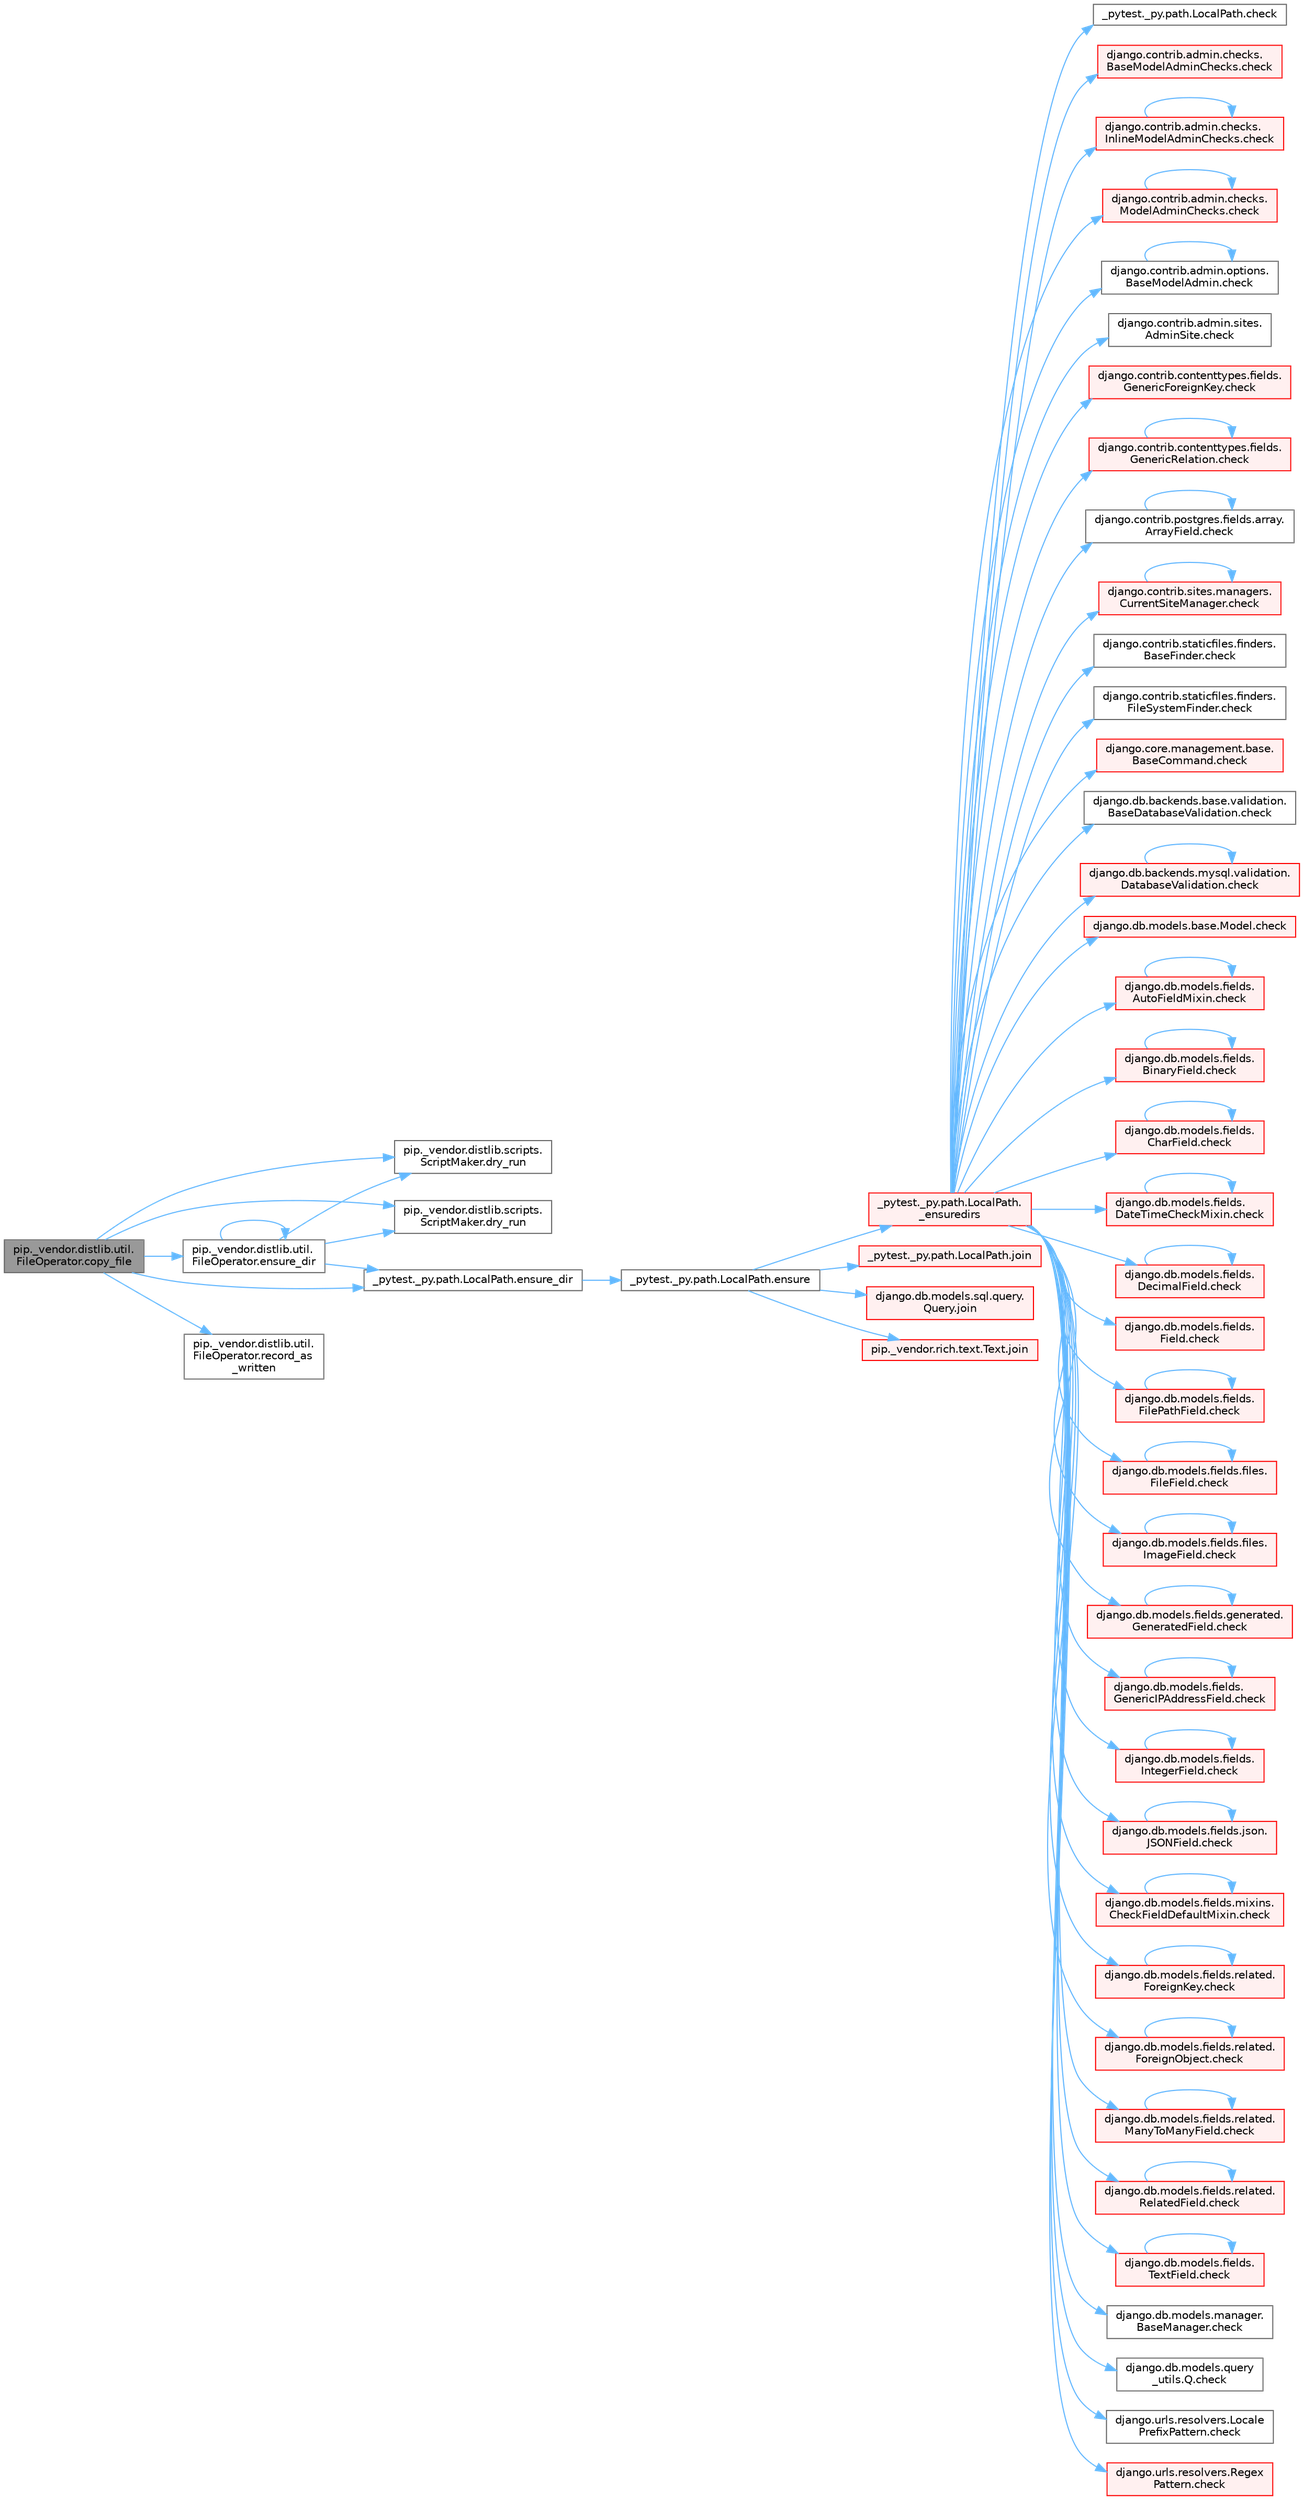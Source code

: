 digraph "pip._vendor.distlib.util.FileOperator.copy_file"
{
 // LATEX_PDF_SIZE
  bgcolor="transparent";
  edge [fontname=Helvetica,fontsize=10,labelfontname=Helvetica,labelfontsize=10];
  node [fontname=Helvetica,fontsize=10,shape=box,height=0.2,width=0.4];
  rankdir="LR";
  Node1 [id="Node000001",label="pip._vendor.distlib.util.\lFileOperator.copy_file",height=0.2,width=0.4,color="gray40", fillcolor="grey60", style="filled", fontcolor="black",tooltip=" "];
  Node1 -> Node2 [id="edge1_Node000001_Node000002",color="steelblue1",style="solid",tooltip=" "];
  Node2 [id="Node000002",label="pip._vendor.distlib.scripts.\lScriptMaker.dry_run",height=0.2,width=0.4,color="grey40", fillcolor="white", style="filled",URL="$classpip_1_1__vendor_1_1distlib_1_1scripts_1_1_script_maker.html#acd0b75b087e518fe8bca3b64ea083c92",tooltip=" "];
  Node1 -> Node3 [id="edge2_Node000001_Node000003",color="steelblue1",style="solid",tooltip=" "];
  Node3 [id="Node000003",label="pip._vendor.distlib.scripts.\lScriptMaker.dry_run",height=0.2,width=0.4,color="grey40", fillcolor="white", style="filled",URL="$classpip_1_1__vendor_1_1distlib_1_1scripts_1_1_script_maker.html#aa6b275f3771cc190673279c4bf52d220",tooltip=" "];
  Node1 -> Node4 [id="edge3_Node000001_Node000004",color="steelblue1",style="solid",tooltip=" "];
  Node4 [id="Node000004",label="_pytest._py.path.LocalPath.ensure_dir",height=0.2,width=0.4,color="grey40", fillcolor="white", style="filled",URL="$class__pytest_1_1__py_1_1path_1_1_local_path.html#a46346ae9e4a2afb342367c4071edfb97",tooltip=" "];
  Node4 -> Node5 [id="edge4_Node000004_Node000005",color="steelblue1",style="solid",tooltip=" "];
  Node5 [id="Node000005",label="_pytest._py.path.LocalPath.ensure",height=0.2,width=0.4,color="grey40", fillcolor="white", style="filled",URL="$class__pytest_1_1__py_1_1path_1_1_local_path.html#a7495d45777169316de67c7e19218622d",tooltip=" "];
  Node5 -> Node6 [id="edge5_Node000005_Node000006",color="steelblue1",style="solid",tooltip=" "];
  Node6 [id="Node000006",label="_pytest._py.path.LocalPath.\l_ensuredirs",height=0.2,width=0.4,color="red", fillcolor="#FFF0F0", style="filled",URL="$class__pytest_1_1__py_1_1path_1_1_local_path.html#a0fa56f7616aa9008fbda709b5bd46302",tooltip=" "];
  Node6 -> Node7 [id="edge6_Node000006_Node000007",color="steelblue1",style="solid",tooltip=" "];
  Node7 [id="Node000007",label="_pytest._py.path.LocalPath.check",height=0.2,width=0.4,color="grey40", fillcolor="white", style="filled",URL="$class__pytest_1_1__py_1_1path_1_1_local_path.html#a4b987fb8998938ae4a5f4ed6aebf69ea",tooltip=" "];
  Node6 -> Node8 [id="edge7_Node000006_Node000008",color="steelblue1",style="solid",tooltip=" "];
  Node8 [id="Node000008",label="django.contrib.admin.checks.\lBaseModelAdminChecks.check",height=0.2,width=0.4,color="red", fillcolor="#FFF0F0", style="filled",URL="$classdjango_1_1contrib_1_1admin_1_1checks_1_1_base_model_admin_checks.html#a11595bf2b8d59e96fee553e518494d6d",tooltip=" "];
  Node6 -> Node41 [id="edge8_Node000006_Node000041",color="steelblue1",style="solid",tooltip=" "];
  Node41 [id="Node000041",label="django.contrib.admin.checks.\lInlineModelAdminChecks.check",height=0.2,width=0.4,color="red", fillcolor="#FFF0F0", style="filled",URL="$classdjango_1_1contrib_1_1admin_1_1checks_1_1_inline_model_admin_checks.html#acdf096659f73e5facb970e774e61f7cc",tooltip=" "];
  Node41 -> Node41 [id="edge9_Node000041_Node000041",color="steelblue1",style="solid",tooltip=" "];
  Node6 -> Node50 [id="edge10_Node000006_Node000050",color="steelblue1",style="solid",tooltip=" "];
  Node50 [id="Node000050",label="django.contrib.admin.checks.\lModelAdminChecks.check",height=0.2,width=0.4,color="red", fillcolor="#FFF0F0", style="filled",URL="$classdjango_1_1contrib_1_1admin_1_1checks_1_1_model_admin_checks.html#afedbd9df38a2915eb0a5a9cea0731bc3",tooltip=" "];
  Node50 -> Node50 [id="edge11_Node000050_Node000050",color="steelblue1",style="solid",tooltip=" "];
  Node6 -> Node70 [id="edge12_Node000006_Node000070",color="steelblue1",style="solid",tooltip=" "];
  Node70 [id="Node000070",label="django.contrib.admin.options.\lBaseModelAdmin.check",height=0.2,width=0.4,color="grey40", fillcolor="white", style="filled",URL="$classdjango_1_1contrib_1_1admin_1_1options_1_1_base_model_admin.html#af32f399c528a3e552e7518976cc41a5b",tooltip=" "];
  Node70 -> Node70 [id="edge13_Node000070_Node000070",color="steelblue1",style="solid",tooltip=" "];
  Node6 -> Node71 [id="edge14_Node000006_Node000071",color="steelblue1",style="solid",tooltip=" "];
  Node71 [id="Node000071",label="django.contrib.admin.sites.\lAdminSite.check",height=0.2,width=0.4,color="grey40", fillcolor="white", style="filled",URL="$classdjango_1_1contrib_1_1admin_1_1sites_1_1_admin_site.html#aefedadd8ec4a978001a8182443f0a75e",tooltip=" "];
  Node6 -> Node72 [id="edge15_Node000006_Node000072",color="steelblue1",style="solid",tooltip=" "];
  Node72 [id="Node000072",label="django.contrib.contenttypes.fields.\lGenericForeignKey.check",height=0.2,width=0.4,color="red", fillcolor="#FFF0F0", style="filled",URL="$classdjango_1_1contrib_1_1contenttypes_1_1fields_1_1_generic_foreign_key.html#a825d4540a94bc23ef0ce2a03f4ddb7fc",tooltip=" "];
  Node6 -> Node785 [id="edge16_Node000006_Node000785",color="steelblue1",style="solid",tooltip=" "];
  Node785 [id="Node000785",label="django.contrib.contenttypes.fields.\lGenericRelation.check",height=0.2,width=0.4,color="red", fillcolor="#FFF0F0", style="filled",URL="$classdjango_1_1contrib_1_1contenttypes_1_1fields_1_1_generic_relation.html#a45d009ec3d4930825210c7ec1bc16cac",tooltip=" "];
  Node785 -> Node785 [id="edge17_Node000785_Node000785",color="steelblue1",style="solid",tooltip=" "];
  Node6 -> Node789 [id="edge18_Node000006_Node000789",color="steelblue1",style="solid",tooltip=" "];
  Node789 [id="Node000789",label="django.contrib.postgres.fields.array.\lArrayField.check",height=0.2,width=0.4,color="grey40", fillcolor="white", style="filled",URL="$classdjango_1_1contrib_1_1postgres_1_1fields_1_1array_1_1_array_field.html#a3bfc183c9c8aad5ba35799fd720e9105",tooltip=" "];
  Node789 -> Node789 [id="edge19_Node000789_Node000789",color="steelblue1",style="solid",tooltip=" "];
  Node6 -> Node790 [id="edge20_Node000006_Node000790",color="steelblue1",style="solid",tooltip=" "];
  Node790 [id="Node000790",label="django.contrib.sites.managers.\lCurrentSiteManager.check",height=0.2,width=0.4,color="red", fillcolor="#FFF0F0", style="filled",URL="$classdjango_1_1contrib_1_1sites_1_1managers_1_1_current_site_manager.html#a24104e33647bb4f4a78f9a3b6f815248",tooltip=" "];
  Node790 -> Node790 [id="edge21_Node000790_Node000790",color="steelblue1",style="solid",tooltip=" "];
  Node6 -> Node1479 [id="edge22_Node000006_Node001479",color="steelblue1",style="solid",tooltip=" "];
  Node1479 [id="Node001479",label="django.contrib.staticfiles.finders.\lBaseFinder.check",height=0.2,width=0.4,color="grey40", fillcolor="white", style="filled",URL="$classdjango_1_1contrib_1_1staticfiles_1_1finders_1_1_base_finder.html#ab92c4f7950eea18b75fdb93463b0d29d",tooltip=" "];
  Node6 -> Node1480 [id="edge23_Node000006_Node001480",color="steelblue1",style="solid",tooltip=" "];
  Node1480 [id="Node001480",label="django.contrib.staticfiles.finders.\lFileSystemFinder.check",height=0.2,width=0.4,color="grey40", fillcolor="white", style="filled",URL="$classdjango_1_1contrib_1_1staticfiles_1_1finders_1_1_file_system_finder.html#a709eac9ec46c5e67a0ba159b658dc15a",tooltip=" "];
  Node6 -> Node1481 [id="edge24_Node000006_Node001481",color="steelblue1",style="solid",tooltip=" "];
  Node1481 [id="Node001481",label="django.core.management.base.\lBaseCommand.check",height=0.2,width=0.4,color="red", fillcolor="#FFF0F0", style="filled",URL="$classdjango_1_1core_1_1management_1_1base_1_1_base_command.html#a0ff1b562b3f6e68600b828fce3cf09b6",tooltip=" "];
  Node6 -> Node1482 [id="edge25_Node000006_Node001482",color="steelblue1",style="solid",tooltip=" "];
  Node1482 [id="Node001482",label="django.db.backends.base.validation.\lBaseDatabaseValidation.check",height=0.2,width=0.4,color="grey40", fillcolor="white", style="filled",URL="$classdjango_1_1db_1_1backends_1_1base_1_1validation_1_1_base_database_validation.html#aba603612877c7a309dad634f434bf751",tooltip=" "];
  Node6 -> Node1483 [id="edge26_Node000006_Node001483",color="steelblue1",style="solid",tooltip=" "];
  Node1483 [id="Node001483",label="django.db.backends.mysql.validation.\lDatabaseValidation.check",height=0.2,width=0.4,color="red", fillcolor="#FFF0F0", style="filled",URL="$classdjango_1_1db_1_1backends_1_1mysql_1_1validation_1_1_database_validation.html#ae97ac90b3d18457f080c5eb1c0412d88",tooltip=" "];
  Node1483 -> Node1483 [id="edge27_Node001483_Node001483",color="steelblue1",style="solid",tooltip=" "];
  Node6 -> Node1485 [id="edge28_Node000006_Node001485",color="steelblue1",style="solid",tooltip=" "];
  Node1485 [id="Node001485",label="django.db.models.base.Model.check",height=0.2,width=0.4,color="red", fillcolor="#FFF0F0", style="filled",URL="$classdjango_1_1db_1_1models_1_1base_1_1_model.html#ab2d7ad77a925236e80619ead6c3d7f4b",tooltip=" "];
  Node6 -> Node1505 [id="edge29_Node000006_Node001505",color="steelblue1",style="solid",tooltip=" "];
  Node1505 [id="Node001505",label="django.db.models.fields.\lAutoFieldMixin.check",height=0.2,width=0.4,color="red", fillcolor="#FFF0F0", style="filled",URL="$classdjango_1_1db_1_1models_1_1fields_1_1_auto_field_mixin.html#a85eb07224cb0ac2d36fbd60bca546bef",tooltip=" "];
  Node1505 -> Node1505 [id="edge30_Node001505_Node001505",color="steelblue1",style="solid",tooltip=" "];
  Node6 -> Node1508 [id="edge31_Node000006_Node001508",color="steelblue1",style="solid",tooltip=" "];
  Node1508 [id="Node001508",label="django.db.models.fields.\lBinaryField.check",height=0.2,width=0.4,color="red", fillcolor="#FFF0F0", style="filled",URL="$classdjango_1_1db_1_1models_1_1fields_1_1_binary_field.html#a51c981fa6aa2a2e1d4efcfa766673646",tooltip=" "];
  Node1508 -> Node1508 [id="edge32_Node001508_Node001508",color="steelblue1",style="solid",tooltip=" "];
  Node6 -> Node1510 [id="edge33_Node000006_Node001510",color="steelblue1",style="solid",tooltip=" "];
  Node1510 [id="Node001510",label="django.db.models.fields.\lCharField.check",height=0.2,width=0.4,color="red", fillcolor="#FFF0F0", style="filled",URL="$classdjango_1_1db_1_1models_1_1fields_1_1_char_field.html#a0eb18a4df8ce40930eb724339c6441b0",tooltip=" "];
  Node1510 -> Node1510 [id="edge34_Node001510_Node001510",color="steelblue1",style="solid",tooltip=" "];
  Node6 -> Node1514 [id="edge35_Node000006_Node001514",color="steelblue1",style="solid",tooltip=" "];
  Node1514 [id="Node001514",label="django.db.models.fields.\lDateTimeCheckMixin.check",height=0.2,width=0.4,color="red", fillcolor="#FFF0F0", style="filled",URL="$classdjango_1_1db_1_1models_1_1fields_1_1_date_time_check_mixin.html#ab7287b8bf80b28f6f50dec25d9a67a3a",tooltip=" "];
  Node1514 -> Node1514 [id="edge36_Node001514_Node001514",color="steelblue1",style="solid",tooltip=" "];
  Node6 -> Node1524 [id="edge37_Node000006_Node001524",color="steelblue1",style="solid",tooltip=" "];
  Node1524 [id="Node001524",label="django.db.models.fields.\lDecimalField.check",height=0.2,width=0.4,color="red", fillcolor="#FFF0F0", style="filled",URL="$classdjango_1_1db_1_1models_1_1fields_1_1_decimal_field.html#ab3ffc1695661a8734c24c28af00b6069",tooltip=" "];
  Node1524 -> Node1524 [id="edge38_Node001524_Node001524",color="steelblue1",style="solid",tooltip=" "];
  Node6 -> Node1528 [id="edge39_Node000006_Node001528",color="steelblue1",style="solid",tooltip=" "];
  Node1528 [id="Node001528",label="django.db.models.fields.\lField.check",height=0.2,width=0.4,color="red", fillcolor="#FFF0F0", style="filled",URL="$classdjango_1_1db_1_1models_1_1fields_1_1_field.html#ad2ebd34e73f0b1ff16ba6b6f155633ac",tooltip=" "];
  Node6 -> Node1555 [id="edge40_Node000006_Node001555",color="steelblue1",style="solid",tooltip=" "];
  Node1555 [id="Node001555",label="django.db.models.fields.\lFilePathField.check",height=0.2,width=0.4,color="red", fillcolor="#FFF0F0", style="filled",URL="$classdjango_1_1db_1_1models_1_1fields_1_1_file_path_field.html#acc2e0785469b1e3140219b0c9a195afb",tooltip=" "];
  Node1555 -> Node1555 [id="edge41_Node001555_Node001555",color="steelblue1",style="solid",tooltip=" "];
  Node6 -> Node1557 [id="edge42_Node000006_Node001557",color="steelblue1",style="solid",tooltip=" "];
  Node1557 [id="Node001557",label="django.db.models.fields.files.\lFileField.check",height=0.2,width=0.4,color="red", fillcolor="#FFF0F0", style="filled",URL="$classdjango_1_1db_1_1models_1_1fields_1_1files_1_1_file_field.html#a8922e0bff68bd802386352a5fccd8a85",tooltip=" "];
  Node1557 -> Node1557 [id="edge43_Node001557_Node001557",color="steelblue1",style="solid",tooltip=" "];
  Node6 -> Node1559 [id="edge44_Node000006_Node001559",color="steelblue1",style="solid",tooltip=" "];
  Node1559 [id="Node001559",label="django.db.models.fields.files.\lImageField.check",height=0.2,width=0.4,color="red", fillcolor="#FFF0F0", style="filled",URL="$classdjango_1_1db_1_1models_1_1fields_1_1files_1_1_image_field.html#a6e057f35358dcae72cbc468e58477f82",tooltip=" "];
  Node1559 -> Node1559 [id="edge45_Node001559_Node001559",color="steelblue1",style="solid",tooltip=" "];
  Node6 -> Node1561 [id="edge46_Node000006_Node001561",color="steelblue1",style="solid",tooltip=" "];
  Node1561 [id="Node001561",label="django.db.models.fields.generated.\lGeneratedField.check",height=0.2,width=0.4,color="red", fillcolor="#FFF0F0", style="filled",URL="$classdjango_1_1db_1_1models_1_1fields_1_1generated_1_1_generated_field.html#a17dcd0f6d6580cb5f6417d8730312ad6",tooltip=" "];
  Node1561 -> Node1561 [id="edge47_Node001561_Node001561",color="steelblue1",style="solid",tooltip=" "];
  Node6 -> Node1568 [id="edge48_Node000006_Node001568",color="steelblue1",style="solid",tooltip=" "];
  Node1568 [id="Node001568",label="django.db.models.fields.\lGenericIPAddressField.check",height=0.2,width=0.4,color="red", fillcolor="#FFF0F0", style="filled",URL="$classdjango_1_1db_1_1models_1_1fields_1_1_generic_i_p_address_field.html#af73879f6f7868b661fe27d031849cbfb",tooltip=" "];
  Node1568 -> Node1568 [id="edge49_Node001568_Node001568",color="steelblue1",style="solid",tooltip=" "];
  Node6 -> Node1570 [id="edge50_Node000006_Node001570",color="steelblue1",style="solid",tooltip=" "];
  Node1570 [id="Node001570",label="django.db.models.fields.\lIntegerField.check",height=0.2,width=0.4,color="red", fillcolor="#FFF0F0", style="filled",URL="$classdjango_1_1db_1_1models_1_1fields_1_1_integer_field.html#a5e5ba3fdfa77ed60312a7d653c18646c",tooltip=" "];
  Node1570 -> Node1570 [id="edge51_Node001570_Node001570",color="steelblue1",style="solid",tooltip=" "];
  Node6 -> Node1572 [id="edge52_Node000006_Node001572",color="steelblue1",style="solid",tooltip=" "];
  Node1572 [id="Node001572",label="django.db.models.fields.json.\lJSONField.check",height=0.2,width=0.4,color="red", fillcolor="#FFF0F0", style="filled",URL="$classdjango_1_1db_1_1models_1_1fields_1_1json_1_1_j_s_o_n_field.html#a3e212f8702c9959a9043f962509472b4",tooltip=" "];
  Node1572 -> Node1572 [id="edge53_Node001572_Node001572",color="steelblue1",style="solid",tooltip=" "];
  Node6 -> Node1573 [id="edge54_Node000006_Node001573",color="steelblue1",style="solid",tooltip=" "];
  Node1573 [id="Node001573",label="django.db.models.fields.mixins.\lCheckFieldDefaultMixin.check",height=0.2,width=0.4,color="red", fillcolor="#FFF0F0", style="filled",URL="$classdjango_1_1db_1_1models_1_1fields_1_1mixins_1_1_check_field_default_mixin.html#a60e678d87f918980b2665c9586ac6e30",tooltip=" "];
  Node1573 -> Node1573 [id="edge55_Node001573_Node001573",color="steelblue1",style="solid",tooltip=" "];
  Node6 -> Node1575 [id="edge56_Node000006_Node001575",color="steelblue1",style="solid",tooltip=" "];
  Node1575 [id="Node001575",label="django.db.models.fields.related.\lForeignKey.check",height=0.2,width=0.4,color="red", fillcolor="#FFF0F0", style="filled",URL="$classdjango_1_1db_1_1models_1_1fields_1_1related_1_1_foreign_key.html#a4f1f9779dfed8a2ecc2ef8e7c763ac2e",tooltip=" "];
  Node1575 -> Node1575 [id="edge57_Node001575_Node001575",color="steelblue1",style="solid",tooltip=" "];
  Node6 -> Node1581 [id="edge58_Node000006_Node001581",color="steelblue1",style="solid",tooltip=" "];
  Node1581 [id="Node001581",label="django.db.models.fields.related.\lForeignObject.check",height=0.2,width=0.4,color="red", fillcolor="#FFF0F0", style="filled",URL="$classdjango_1_1db_1_1models_1_1fields_1_1related_1_1_foreign_object.html#a3f86b34db6a0c837940fd06a738f8874",tooltip=" "];
  Node1581 -> Node1581 [id="edge59_Node001581_Node001581",color="steelblue1",style="solid",tooltip=" "];
  Node6 -> Node1589 [id="edge60_Node000006_Node001589",color="steelblue1",style="solid",tooltip=" "];
  Node1589 [id="Node001589",label="django.db.models.fields.related.\lManyToManyField.check",height=0.2,width=0.4,color="red", fillcolor="#FFF0F0", style="filled",URL="$classdjango_1_1db_1_1models_1_1fields_1_1related_1_1_many_to_many_field.html#a27fb55abc0248b438349aaff84762a70",tooltip=" "];
  Node1589 -> Node1589 [id="edge61_Node001589_Node001589",color="steelblue1",style="solid",tooltip=" "];
  Node6 -> Node1593 [id="edge62_Node000006_Node001593",color="steelblue1",style="solid",tooltip=" "];
  Node1593 [id="Node001593",label="django.db.models.fields.related.\lRelatedField.check",height=0.2,width=0.4,color="red", fillcolor="#FFF0F0", style="filled",URL="$classdjango_1_1db_1_1models_1_1fields_1_1related_1_1_related_field.html#a0a6b770cf843d11a02a7eb2ed80bc434",tooltip=" "];
  Node1593 -> Node1593 [id="edge63_Node001593_Node001593",color="steelblue1",style="solid",tooltip=" "];
  Node6 -> Node1600 [id="edge64_Node000006_Node001600",color="steelblue1",style="solid",tooltip=" "];
  Node1600 [id="Node001600",label="django.db.models.fields.\lTextField.check",height=0.2,width=0.4,color="red", fillcolor="#FFF0F0", style="filled",URL="$classdjango_1_1db_1_1models_1_1fields_1_1_text_field.html#abe02a845bc6d9a80ecb48a81aa75eab2",tooltip=" "];
  Node1600 -> Node1600 [id="edge65_Node001600_Node001600",color="steelblue1",style="solid",tooltip=" "];
  Node6 -> Node1601 [id="edge66_Node000006_Node001601",color="steelblue1",style="solid",tooltip=" "];
  Node1601 [id="Node001601",label="django.db.models.manager.\lBaseManager.check",height=0.2,width=0.4,color="grey40", fillcolor="white", style="filled",URL="$classdjango_1_1db_1_1models_1_1manager_1_1_base_manager.html#a75e1657d2a4fa327ea1abadb6fd8fecc",tooltip=" "];
  Node6 -> Node1602 [id="edge67_Node000006_Node001602",color="steelblue1",style="solid",tooltip=" "];
  Node1602 [id="Node001602",label="django.db.models.query\l_utils.Q.check",height=0.2,width=0.4,color="grey40", fillcolor="white", style="filled",URL="$classdjango_1_1db_1_1models_1_1query__utils_1_1_q.html#a4636baa2ce17e41774ff3dbc101b8282",tooltip=" "];
  Node6 -> Node1603 [id="edge68_Node000006_Node001603",color="steelblue1",style="solid",tooltip=" "];
  Node1603 [id="Node001603",label="django.urls.resolvers.Locale\lPrefixPattern.check",height=0.2,width=0.4,color="grey40", fillcolor="white", style="filled",URL="$classdjango_1_1urls_1_1resolvers_1_1_locale_prefix_pattern.html#a06418738c03259aa6002067b414f0a88",tooltip=" "];
  Node6 -> Node1604 [id="edge69_Node000006_Node001604",color="steelblue1",style="solid",tooltip=" "];
  Node1604 [id="Node001604",label="django.urls.resolvers.Regex\lPattern.check",height=0.2,width=0.4,color="red", fillcolor="#FFF0F0", style="filled",URL="$classdjango_1_1urls_1_1resolvers_1_1_regex_pattern.html#a4fb074a83e87154e285b43ad16965c9d",tooltip=" "];
  Node5 -> Node1236 [id="edge70_Node000005_Node001236",color="steelblue1",style="solid",tooltip=" "];
  Node1236 [id="Node001236",label="_pytest._py.path.LocalPath.join",height=0.2,width=0.4,color="red", fillcolor="#FFF0F0", style="filled",URL="$class__pytest_1_1__py_1_1path_1_1_local_path.html#a6be3338a27ff92bdb40fa2d895a8e88b",tooltip=" "];
  Node5 -> Node1237 [id="edge71_Node000005_Node001237",color="steelblue1",style="solid",tooltip=" "];
  Node1237 [id="Node001237",label="django.db.models.sql.query.\lQuery.join",height=0.2,width=0.4,color="red", fillcolor="#FFF0F0", style="filled",URL="$classdjango_1_1db_1_1models_1_1sql_1_1query_1_1_query.html#ad1e4ff04f904de18473d47f5473572fd",tooltip=" "];
  Node5 -> Node1240 [id="edge72_Node000005_Node001240",color="steelblue1",style="solid",tooltip=" "];
  Node1240 [id="Node001240",label="pip._vendor.rich.text.Text.join",height=0.2,width=0.4,color="red", fillcolor="#FFF0F0", style="filled",URL="$classpip_1_1__vendor_1_1rich_1_1text_1_1_text.html#a13db0a07a8a0fc184cf4f86e6f8981c7",tooltip=" "];
  Node1 -> Node4527 [id="edge73_Node000001_Node004527",color="steelblue1",style="solid",tooltip=" "];
  Node4527 [id="Node004527",label="pip._vendor.distlib.util.\lFileOperator.ensure_dir",height=0.2,width=0.4,color="grey40", fillcolor="white", style="filled",URL="$classpip_1_1__vendor_1_1distlib_1_1util_1_1_file_operator.html#ac26f6e6c72ddce16fab2f5b283728e7b",tooltip=" "];
  Node4527 -> Node2 [id="edge74_Node004527_Node000002",color="steelblue1",style="solid",tooltip=" "];
  Node4527 -> Node3 [id="edge75_Node004527_Node000003",color="steelblue1",style="solid",tooltip=" "];
  Node4527 -> Node4 [id="edge76_Node004527_Node000004",color="steelblue1",style="solid",tooltip=" "];
  Node4527 -> Node4527 [id="edge77_Node004527_Node004527",color="steelblue1",style="solid",tooltip=" "];
  Node1 -> Node4528 [id="edge78_Node000001_Node004528",color="steelblue1",style="solid",tooltip=" "];
  Node4528 [id="Node004528",label="pip._vendor.distlib.util.\lFileOperator.record_as\l_written",height=0.2,width=0.4,color="grey40", fillcolor="white", style="filled",URL="$classpip_1_1__vendor_1_1distlib_1_1util_1_1_file_operator.html#a3b258e4866635420f8e78204fe67443d",tooltip=" "];
}
